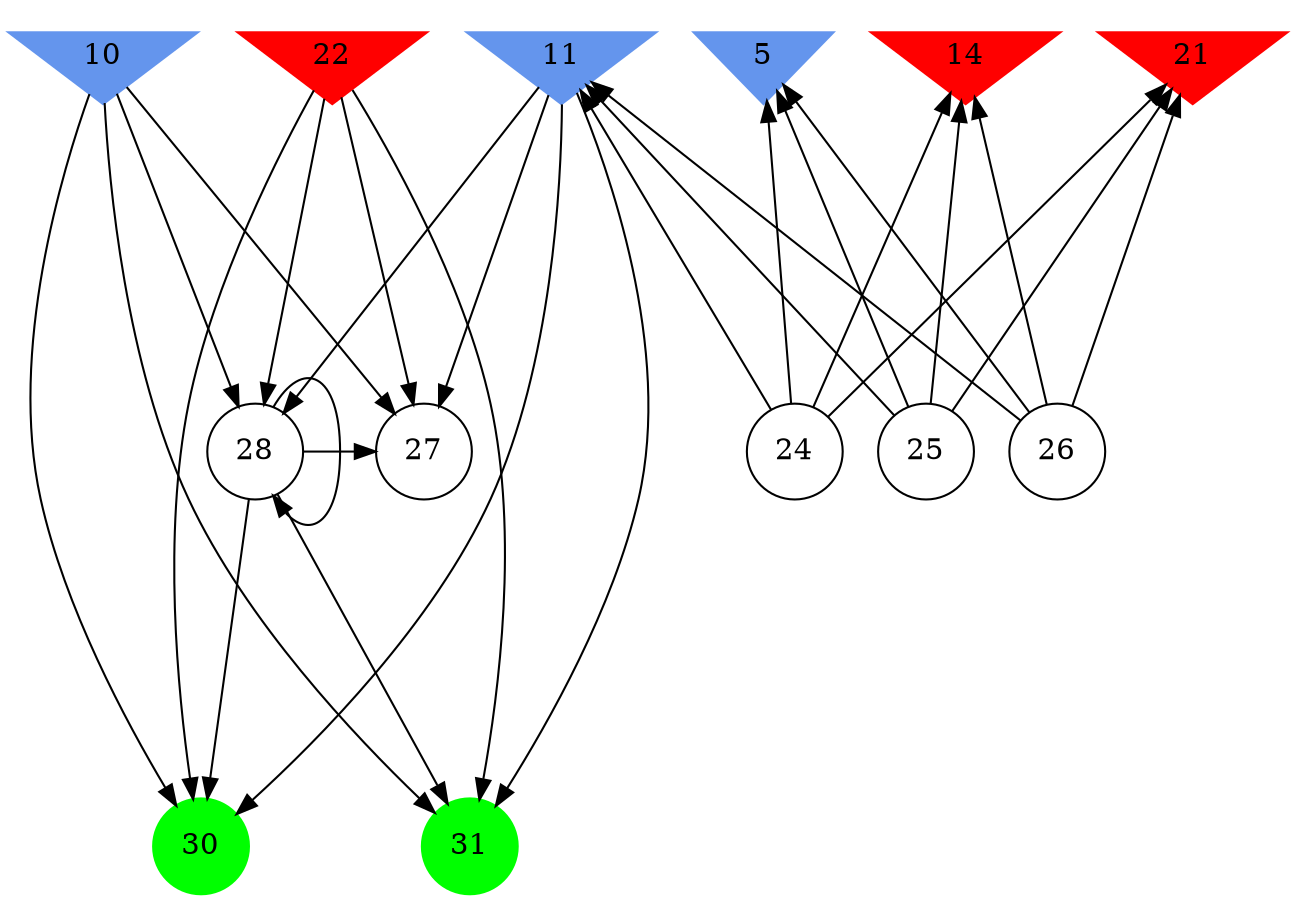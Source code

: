 digraph brain {
	ranksep=2.0;
	5 [shape=invtriangle,style=filled,color=cornflowerblue];
	10 [shape=invtriangle,style=filled,color=cornflowerblue];
	11 [shape=invtriangle,style=filled,color=cornflowerblue];
	14 [shape=invtriangle,style=filled,color=red];
	21 [shape=invtriangle,style=filled,color=red];
	22 [shape=invtriangle,style=filled,color=red];
	24 [shape=circle,color=black];
	25 [shape=circle,color=black];
	26 [shape=circle,color=black];
	27 [shape=circle,color=black];
	28 [shape=circle,color=black];
	30 [shape=circle,style=filled,color=green];
	31 [shape=circle,style=filled,color=green];
	25	->	11;
	25	->	14;
	25	->	21;
	25	->	5;
	24	->	11;
	24	->	14;
	24	->	21;
	24	->	5;
	26	->	11;
	26	->	14;
	26	->	21;
	26	->	5;
	10	->	27;
	10	->	30;
	10	->	28;
	10	->	31;
	28	->	27;
	28	->	30;
	28	->	28;
	28	->	31;
	11	->	27;
	11	->	30;
	11	->	28;
	11	->	31;
	22	->	27;
	22	->	30;
	22	->	28;
	22	->	31;
	{ rank=same; 5; 10; 11; 14; 21; 22; }
	{ rank=same; 24; 25; 26; 27; 28; }
	{ rank=same; 30; 31; }
}
